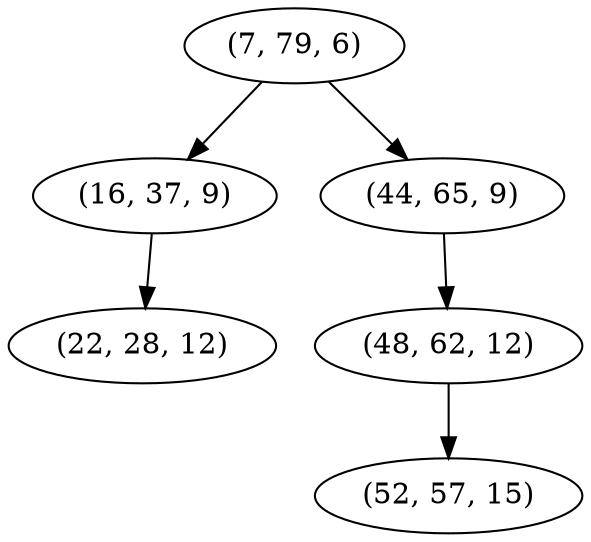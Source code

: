 digraph tree {
    "(7, 79, 6)";
    "(16, 37, 9)";
    "(22, 28, 12)";
    "(44, 65, 9)";
    "(48, 62, 12)";
    "(52, 57, 15)";
    "(7, 79, 6)" -> "(16, 37, 9)";
    "(7, 79, 6)" -> "(44, 65, 9)";
    "(16, 37, 9)" -> "(22, 28, 12)";
    "(44, 65, 9)" -> "(48, 62, 12)";
    "(48, 62, 12)" -> "(52, 57, 15)";
}

